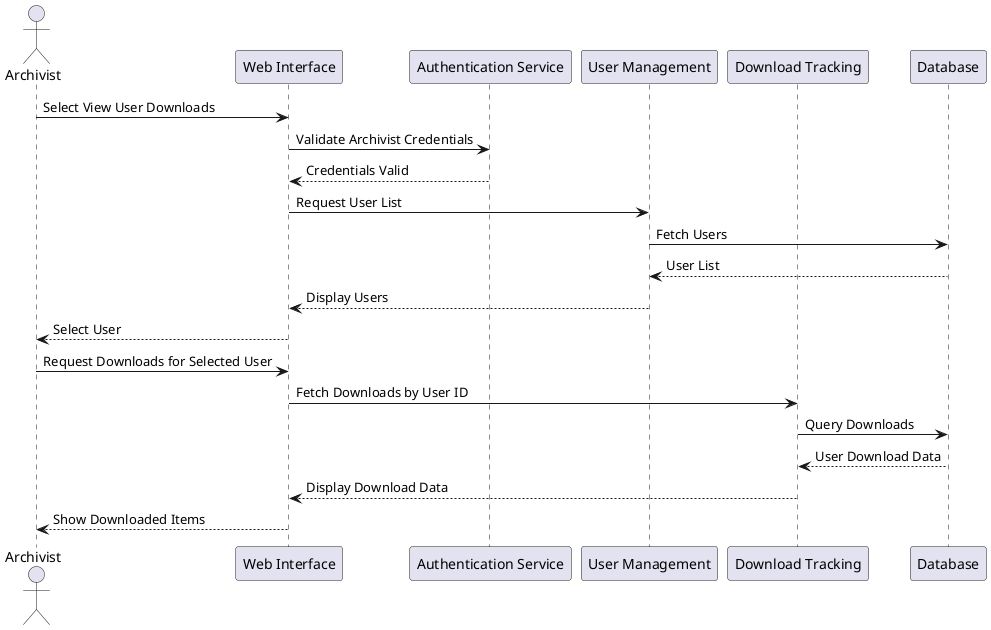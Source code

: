 @startuml
actor Archivist
participant "Web Interface" as UI
participant "Authentication Service" as Auth
participant "User Management" as UserMan
participant "Download Tracking" as Track
participant "Database" as DB

Archivist -> UI: Select View User Downloads
UI -> Auth: Validate Archivist Credentials
Auth --> UI: Credentials Valid
UI -> UserMan: Request User List
UserMan -> DB: Fetch Users
DB --> UserMan: User List
UserMan --> UI: Display Users
UI --> Archivist: Select User
Archivist -> UI: Request Downloads for Selected User
UI -> Track: Fetch Downloads by User ID
Track -> DB: Query Downloads
DB --> Track: User Download Data
Track --> UI: Display Download Data
UI --> Archivist: Show Downloaded Items
@enduml